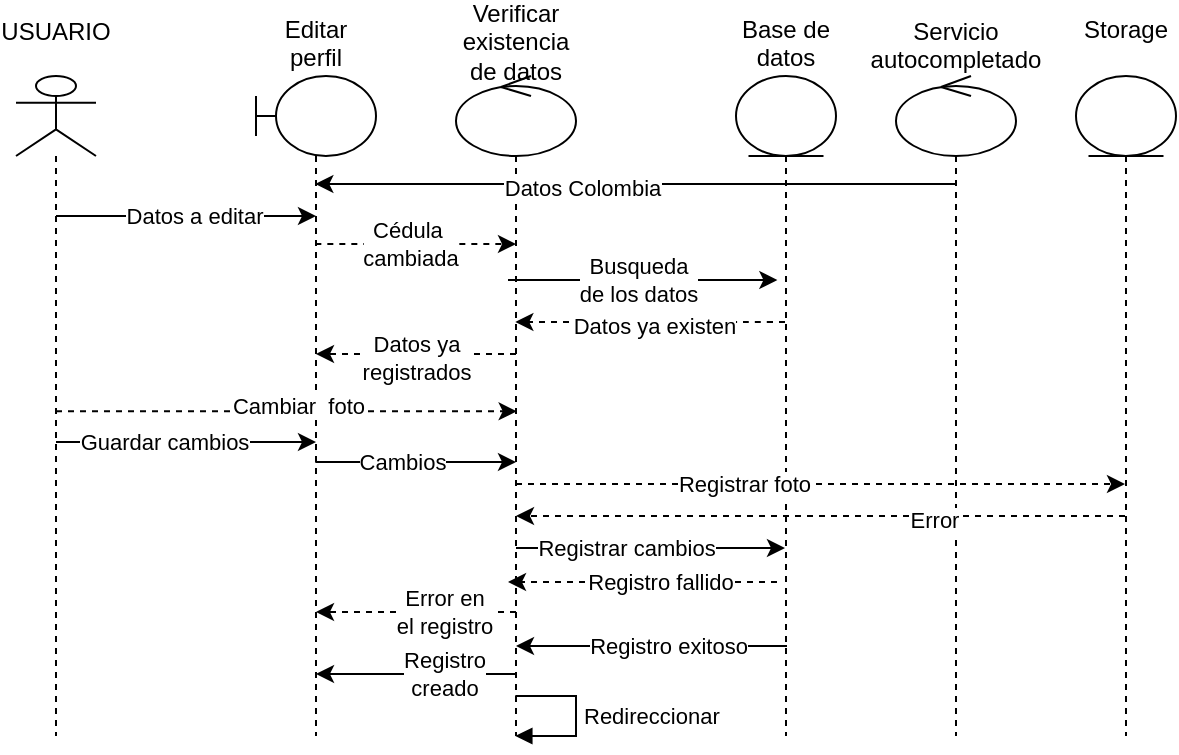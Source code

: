 <mxfile version="13.6.10" type="device"><diagram id="UfYbKwdu4PKP9rGZrU39" name="Page-1"><mxGraphModel dx="785" dy="444" grid="1" gridSize="10" guides="1" tooltips="1" connect="1" arrows="1" fold="1" page="1" pageScale="1" pageWidth="827" pageHeight="1169" math="0" shadow="0"><root><mxCell id="0"/><mxCell id="1" parent="0"/><mxCell id="NuBFNAfn7r29nDJ_Eoth-1" value="USUARIO" style="shape=umlLifeline;participant=umlActor;perimeter=lifelinePerimeter;whiteSpace=wrap;html=1;container=1;collapsible=0;recursiveResize=0;verticalAlign=top;spacingTop=-36;outlineConnect=0;spacingBottom=100;" vertex="1" parent="1"><mxGeometry x="100" y="160" width="40" height="330" as="geometry"/></mxCell><mxCell id="NuBFNAfn7r29nDJ_Eoth-2" value="Base de datos" style="shape=umlLifeline;participant=umlEntity;perimeter=lifelinePerimeter;whiteSpace=wrap;html=1;container=1;collapsible=0;recursiveResize=0;verticalAlign=top;spacingTop=-37;outlineConnect=0;spacingBottom=5;" vertex="1" parent="1"><mxGeometry x="460" y="160" width="50" height="330" as="geometry"/></mxCell><mxCell id="NuBFNAfn7r29nDJ_Eoth-3" value="Verificar existencia de datos" style="shape=umlLifeline;participant=umlControl;perimeter=lifelinePerimeter;whiteSpace=wrap;html=1;container=1;collapsible=0;recursiveResize=0;verticalAlign=top;spacingTop=-45;outlineConnect=0;" vertex="1" parent="1"><mxGeometry x="320" y="160" width="60" height="330" as="geometry"/></mxCell><mxCell id="NuBFNAfn7r29nDJ_Eoth-4" value="Editar perfil" style="shape=umlLifeline;participant=umlBoundary;perimeter=lifelinePerimeter;whiteSpace=wrap;html=1;container=1;collapsible=0;recursiveResize=0;verticalAlign=top;spacingTop=-37;outlineConnect=0;" vertex="1" parent="1"><mxGeometry x="220" y="160" width="60" height="330" as="geometry"/></mxCell><mxCell id="NuBFNAfn7r29nDJ_Eoth-5" value="" style="endArrow=classic;html=1;" edge="1" parent="1"><mxGeometry width="50" height="50" relative="1" as="geometry"><mxPoint x="120.0" y="230" as="sourcePoint"/><mxPoint x="250" y="230" as="targetPoint"/><Array as="points"><mxPoint x="240.19" y="230"/></Array></mxGeometry></mxCell><mxCell id="NuBFNAfn7r29nDJ_Eoth-6" value="Datos a editar" style="edgeLabel;html=1;align=center;verticalAlign=middle;resizable=0;points=[];" vertex="1" connectable="0" parent="NuBFNAfn7r29nDJ_Eoth-5"><mxGeometry x="-0.315" y="1" relative="1" as="geometry"><mxPoint x="23.79" y="1" as="offset"/></mxGeometry></mxCell><mxCell id="NuBFNAfn7r29nDJ_Eoth-7" value="" style="endArrow=classic;html=1;dashed=1;" edge="1" parent="1"><mxGeometry width="50" height="50" relative="1" as="geometry"><mxPoint x="249.667" y="244" as="sourcePoint"/><mxPoint x="350" y="244" as="targetPoint"/><Array as="points"/></mxGeometry></mxCell><mxCell id="NuBFNAfn7r29nDJ_Eoth-8" value="Cédula&amp;nbsp; &lt;br&gt;cambiada" style="edgeLabel;html=1;align=center;verticalAlign=middle;resizable=0;points=[];" vertex="1" connectable="0" parent="NuBFNAfn7r29nDJ_Eoth-7"><mxGeometry x="-0.315" y="1" relative="1" as="geometry"><mxPoint x="12.19" y="1" as="offset"/></mxGeometry></mxCell><mxCell id="NuBFNAfn7r29nDJ_Eoth-11" value="" style="endArrow=classic;html=1;dashed=1;" edge="1" parent="1"><mxGeometry width="50" height="50" relative="1" as="geometry"><mxPoint x="484.5" y="283" as="sourcePoint"/><mxPoint x="349.667" y="283" as="targetPoint"/><Array as="points"><mxPoint x="470" y="283"/><mxPoint x="460" y="283"/></Array></mxGeometry></mxCell><mxCell id="NuBFNAfn7r29nDJ_Eoth-12" value="Datos ya existen" style="edgeLabel;html=1;align=center;verticalAlign=middle;resizable=0;points=[];" vertex="1" connectable="0" parent="NuBFNAfn7r29nDJ_Eoth-11"><mxGeometry x="0.308" y="2" relative="1" as="geometry"><mxPoint x="22.6" as="offset"/></mxGeometry></mxCell><mxCell id="NuBFNAfn7r29nDJ_Eoth-9" value="" style="endArrow=classic;html=1;" edge="1" parent="1"><mxGeometry width="50" height="50" relative="1" as="geometry"><mxPoint x="346.0" y="262.0" as="sourcePoint"/><mxPoint x="480.69" y="262.0" as="targetPoint"/><Array as="points"><mxPoint x="420" y="262"/></Array></mxGeometry></mxCell><mxCell id="NuBFNAfn7r29nDJ_Eoth-10" value="Busqueda &lt;br&gt;de los datos" style="edgeLabel;html=1;align=center;verticalAlign=middle;resizable=0;points=[];" vertex="1" connectable="0" parent="NuBFNAfn7r29nDJ_Eoth-9"><mxGeometry x="-0.315" y="1" relative="1" as="geometry"><mxPoint x="18.48" y="1" as="offset"/></mxGeometry></mxCell><mxCell id="NuBFNAfn7r29nDJ_Eoth-17" value="" style="endArrow=classic;html=1;dashed=1;" edge="1" parent="1"><mxGeometry width="50" height="50" relative="1" as="geometry"><mxPoint x="480.5" y="413" as="sourcePoint"/><mxPoint x="346" y="413" as="targetPoint"/><Array as="points"/></mxGeometry></mxCell><mxCell id="NuBFNAfn7r29nDJ_Eoth-18" value="Registro fallido" style="edgeLabel;html=1;align=center;verticalAlign=middle;resizable=0;points=[];" vertex="1" connectable="0" parent="NuBFNAfn7r29nDJ_Eoth-17"><mxGeometry x="0.308" y="2" relative="1" as="geometry"><mxPoint x="28.83" y="-2" as="offset"/></mxGeometry></mxCell><mxCell id="NuBFNAfn7r29nDJ_Eoth-22" value="" style="endArrow=classic;html=1;dashed=1;" edge="1" parent="1" target="NuBFNAfn7r29nDJ_Eoth-50"><mxGeometry width="50" height="50" relative="1" as="geometry"><mxPoint x="350" y="364" as="sourcePoint"/><mxPoint x="484.5" y="364" as="targetPoint"/><Array as="points"/></mxGeometry></mxCell><mxCell id="NuBFNAfn7r29nDJ_Eoth-23" value="Registrar foto" style="edgeLabel;html=1;align=center;verticalAlign=middle;resizable=0;points=[];" vertex="1" connectable="0" parent="NuBFNAfn7r29nDJ_Eoth-22"><mxGeometry x="-0.315" y="1" relative="1" as="geometry"><mxPoint x="8.83" y="1" as="offset"/></mxGeometry></mxCell><mxCell id="NuBFNAfn7r29nDJ_Eoth-26" value="Servicio autocompletado" style="shape=umlLifeline;participant=umlControl;perimeter=lifelinePerimeter;whiteSpace=wrap;html=1;container=1;collapsible=0;recursiveResize=0;verticalAlign=top;spacingTop=-36;outlineConnect=0;" vertex="1" parent="1"><mxGeometry x="540" y="160" width="60" height="330" as="geometry"/></mxCell><mxCell id="NuBFNAfn7r29nDJ_Eoth-30" value="" style="endArrow=classic;html=1;" edge="1" parent="1"><mxGeometry width="50" height="50" relative="1" as="geometry"><mxPoint x="569.5" y="214" as="sourcePoint"/><mxPoint x="249.667" y="214" as="targetPoint"/><Array as="points"><mxPoint x="552.19" y="214"/><mxPoint x="542.19" y="214"/></Array></mxGeometry></mxCell><mxCell id="NuBFNAfn7r29nDJ_Eoth-31" value="Datos Colombia" style="edgeLabel;html=1;align=center;verticalAlign=middle;resizable=0;points=[];" vertex="1" connectable="0" parent="NuBFNAfn7r29nDJ_Eoth-30"><mxGeometry x="0.308" y="2" relative="1" as="geometry"><mxPoint x="22.6" as="offset"/></mxGeometry></mxCell><mxCell id="NuBFNAfn7r29nDJ_Eoth-33" value="Redireccionar&amp;nbsp;" style="edgeStyle=orthogonalEdgeStyle;html=1;align=left;spacingLeft=2;endArrow=block;rounded=0;" edge="1" parent="1"><mxGeometry relative="1" as="geometry"><mxPoint x="349.667" y="470" as="sourcePoint"/><Array as="points"><mxPoint x="380" y="470"/><mxPoint x="380" y="490"/></Array><mxPoint x="349.667" y="490" as="targetPoint"/></mxGeometry></mxCell><mxCell id="NuBFNAfn7r29nDJ_Eoth-36" value="" style="endArrow=classic;html=1;" edge="1" parent="1"><mxGeometry width="50" height="50" relative="1" as="geometry"><mxPoint x="120" y="343" as="sourcePoint"/><mxPoint x="250" y="343" as="targetPoint"/><Array as="points"/></mxGeometry></mxCell><mxCell id="NuBFNAfn7r29nDJ_Eoth-37" value="Guardar cambios" style="edgeLabel;html=1;align=center;verticalAlign=middle;resizable=0;points=[];" vertex="1" connectable="0" parent="NuBFNAfn7r29nDJ_Eoth-36"><mxGeometry x="-0.315" y="1" relative="1" as="geometry"><mxPoint x="8.83" y="1" as="offset"/></mxGeometry></mxCell><mxCell id="NuBFNAfn7r29nDJ_Eoth-38" value="" style="endArrow=classic;html=1;dashed=1;" edge="1" parent="1"><mxGeometry width="50" height="50" relative="1" as="geometry"><mxPoint x="350" y="299" as="sourcePoint"/><mxPoint x="249.997" y="299" as="targetPoint"/><Array as="points"/></mxGeometry></mxCell><mxCell id="NuBFNAfn7r29nDJ_Eoth-39" value="Datos ya &lt;br&gt;registrados" style="edgeLabel;html=1;align=center;verticalAlign=middle;resizable=0;points=[];" vertex="1" connectable="0" parent="NuBFNAfn7r29nDJ_Eoth-38"><mxGeometry x="0.308" y="2" relative="1" as="geometry"><mxPoint x="15.24" as="offset"/></mxGeometry></mxCell><mxCell id="NuBFNAfn7r29nDJ_Eoth-40" value="" style="endArrow=classic;html=1;" edge="1" parent="1"><mxGeometry width="50" height="50" relative="1" as="geometry"><mxPoint x="485.5" y="445" as="sourcePoint"/><mxPoint x="350" y="445" as="targetPoint"/><Array as="points"/></mxGeometry></mxCell><mxCell id="NuBFNAfn7r29nDJ_Eoth-41" value="Registro exitoso" style="edgeLabel;html=1;align=center;verticalAlign=middle;resizable=0;points=[];" vertex="1" connectable="0" parent="NuBFNAfn7r29nDJ_Eoth-40"><mxGeometry x="0.308" y="2" relative="1" as="geometry"><mxPoint x="28.83" y="-2" as="offset"/></mxGeometry></mxCell><mxCell id="NuBFNAfn7r29nDJ_Eoth-42" value="" style="endArrow=classic;html=1;dashed=1;" edge="1" parent="1"><mxGeometry width="50" height="50" relative="1" as="geometry"><mxPoint x="350" y="428" as="sourcePoint"/><mxPoint x="250" y="428" as="targetPoint"/><Array as="points"/></mxGeometry></mxCell><mxCell id="NuBFNAfn7r29nDJ_Eoth-43" value="Error en &lt;br&gt;el registro" style="edgeLabel;html=1;align=center;verticalAlign=middle;resizable=0;points=[];" vertex="1" connectable="0" parent="NuBFNAfn7r29nDJ_Eoth-42"><mxGeometry x="0.308" y="2" relative="1" as="geometry"><mxPoint x="28.83" y="-2" as="offset"/></mxGeometry></mxCell><mxCell id="NuBFNAfn7r29nDJ_Eoth-44" value="" style="endArrow=classic;html=1;" edge="1" parent="1"><mxGeometry width="50" height="50" relative="1" as="geometry"><mxPoint x="350" y="459" as="sourcePoint"/><mxPoint x="250" y="459" as="targetPoint"/><Array as="points"/></mxGeometry></mxCell><mxCell id="NuBFNAfn7r29nDJ_Eoth-45" value="Registro &lt;br&gt;creado" style="edgeLabel;html=1;align=center;verticalAlign=middle;resizable=0;points=[];" vertex="1" connectable="0" parent="NuBFNAfn7r29nDJ_Eoth-44"><mxGeometry x="0.308" y="2" relative="1" as="geometry"><mxPoint x="28.83" y="-2" as="offset"/></mxGeometry></mxCell><mxCell id="NuBFNAfn7r29nDJ_Eoth-46" value="" style="endArrow=classic;html=1;dashed=1;" edge="1" parent="1" source="NuBFNAfn7r29nDJ_Eoth-1"><mxGeometry width="50" height="50" relative="1" as="geometry"><mxPoint x="249.997" y="327.66" as="sourcePoint"/><mxPoint x="350.33" y="327.66" as="targetPoint"/><Array as="points"/></mxGeometry></mxCell><mxCell id="NuBFNAfn7r29nDJ_Eoth-47" value="Cambiar&amp;nbsp; foto" style="edgeLabel;html=1;align=center;verticalAlign=middle;resizable=0;points=[];" vertex="1" connectable="0" parent="NuBFNAfn7r29nDJ_Eoth-46"><mxGeometry x="-0.315" y="1" relative="1" as="geometry"><mxPoint x="41.57" y="-1.66" as="offset"/></mxGeometry></mxCell><mxCell id="NuBFNAfn7r29nDJ_Eoth-48" value="" style="endArrow=classic;html=1;" edge="1" parent="1"><mxGeometry width="50" height="50" relative="1" as="geometry"><mxPoint x="249.667" y="353" as="sourcePoint"/><mxPoint x="350" y="353" as="targetPoint"/><Array as="points"/></mxGeometry></mxCell><mxCell id="NuBFNAfn7r29nDJ_Eoth-49" value="Cambios" style="edgeLabel;html=1;align=center;verticalAlign=middle;resizable=0;points=[];" vertex="1" connectable="0" parent="NuBFNAfn7r29nDJ_Eoth-48"><mxGeometry x="-0.315" y="1" relative="1" as="geometry"><mxPoint x="8.83" y="1" as="offset"/></mxGeometry></mxCell><mxCell id="NuBFNAfn7r29nDJ_Eoth-50" value="Storage" style="shape=umlLifeline;participant=umlEntity;perimeter=lifelinePerimeter;whiteSpace=wrap;html=1;container=1;collapsible=0;recursiveResize=0;verticalAlign=top;spacingTop=-37;outlineConnect=0;spacingBottom=5;" vertex="1" parent="1"><mxGeometry x="630" y="160" width="50" height="330" as="geometry"/></mxCell><mxCell id="NuBFNAfn7r29nDJ_Eoth-52" value="" style="endArrow=classic;html=1;" edge="1" parent="1"><mxGeometry width="50" height="50" relative="1" as="geometry"><mxPoint x="350" y="396" as="sourcePoint"/><mxPoint x="484.5" y="396" as="targetPoint"/><Array as="points"/></mxGeometry></mxCell><mxCell id="NuBFNAfn7r29nDJ_Eoth-53" value="Registrar cambios" style="edgeLabel;html=1;align=center;verticalAlign=middle;resizable=0;points=[];" vertex="1" connectable="0" parent="NuBFNAfn7r29nDJ_Eoth-52"><mxGeometry x="-0.315" y="1" relative="1" as="geometry"><mxPoint x="8.83" y="1" as="offset"/></mxGeometry></mxCell><mxCell id="NuBFNAfn7r29nDJ_Eoth-54" value="" style="endArrow=classic;html=1;dashed=1;" edge="1" parent="1" source="NuBFNAfn7r29nDJ_Eoth-50" target="NuBFNAfn7r29nDJ_Eoth-3"><mxGeometry width="50" height="50" relative="1" as="geometry"><mxPoint x="375.5" y="390.0" as="sourcePoint"/><mxPoint x="680" y="390.0" as="targetPoint"/><Array as="points"><mxPoint x="630" y="380"/></Array></mxGeometry></mxCell><mxCell id="NuBFNAfn7r29nDJ_Eoth-55" value="Error" style="edgeLabel;html=1;align=center;verticalAlign=middle;resizable=0;points=[];" vertex="1" connectable="0" parent="NuBFNAfn7r29nDJ_Eoth-54"><mxGeometry x="-0.315" y="1" relative="1" as="geometry"><mxPoint x="8.83" y="1" as="offset"/></mxGeometry></mxCell></root></mxGraphModel></diagram></mxfile>